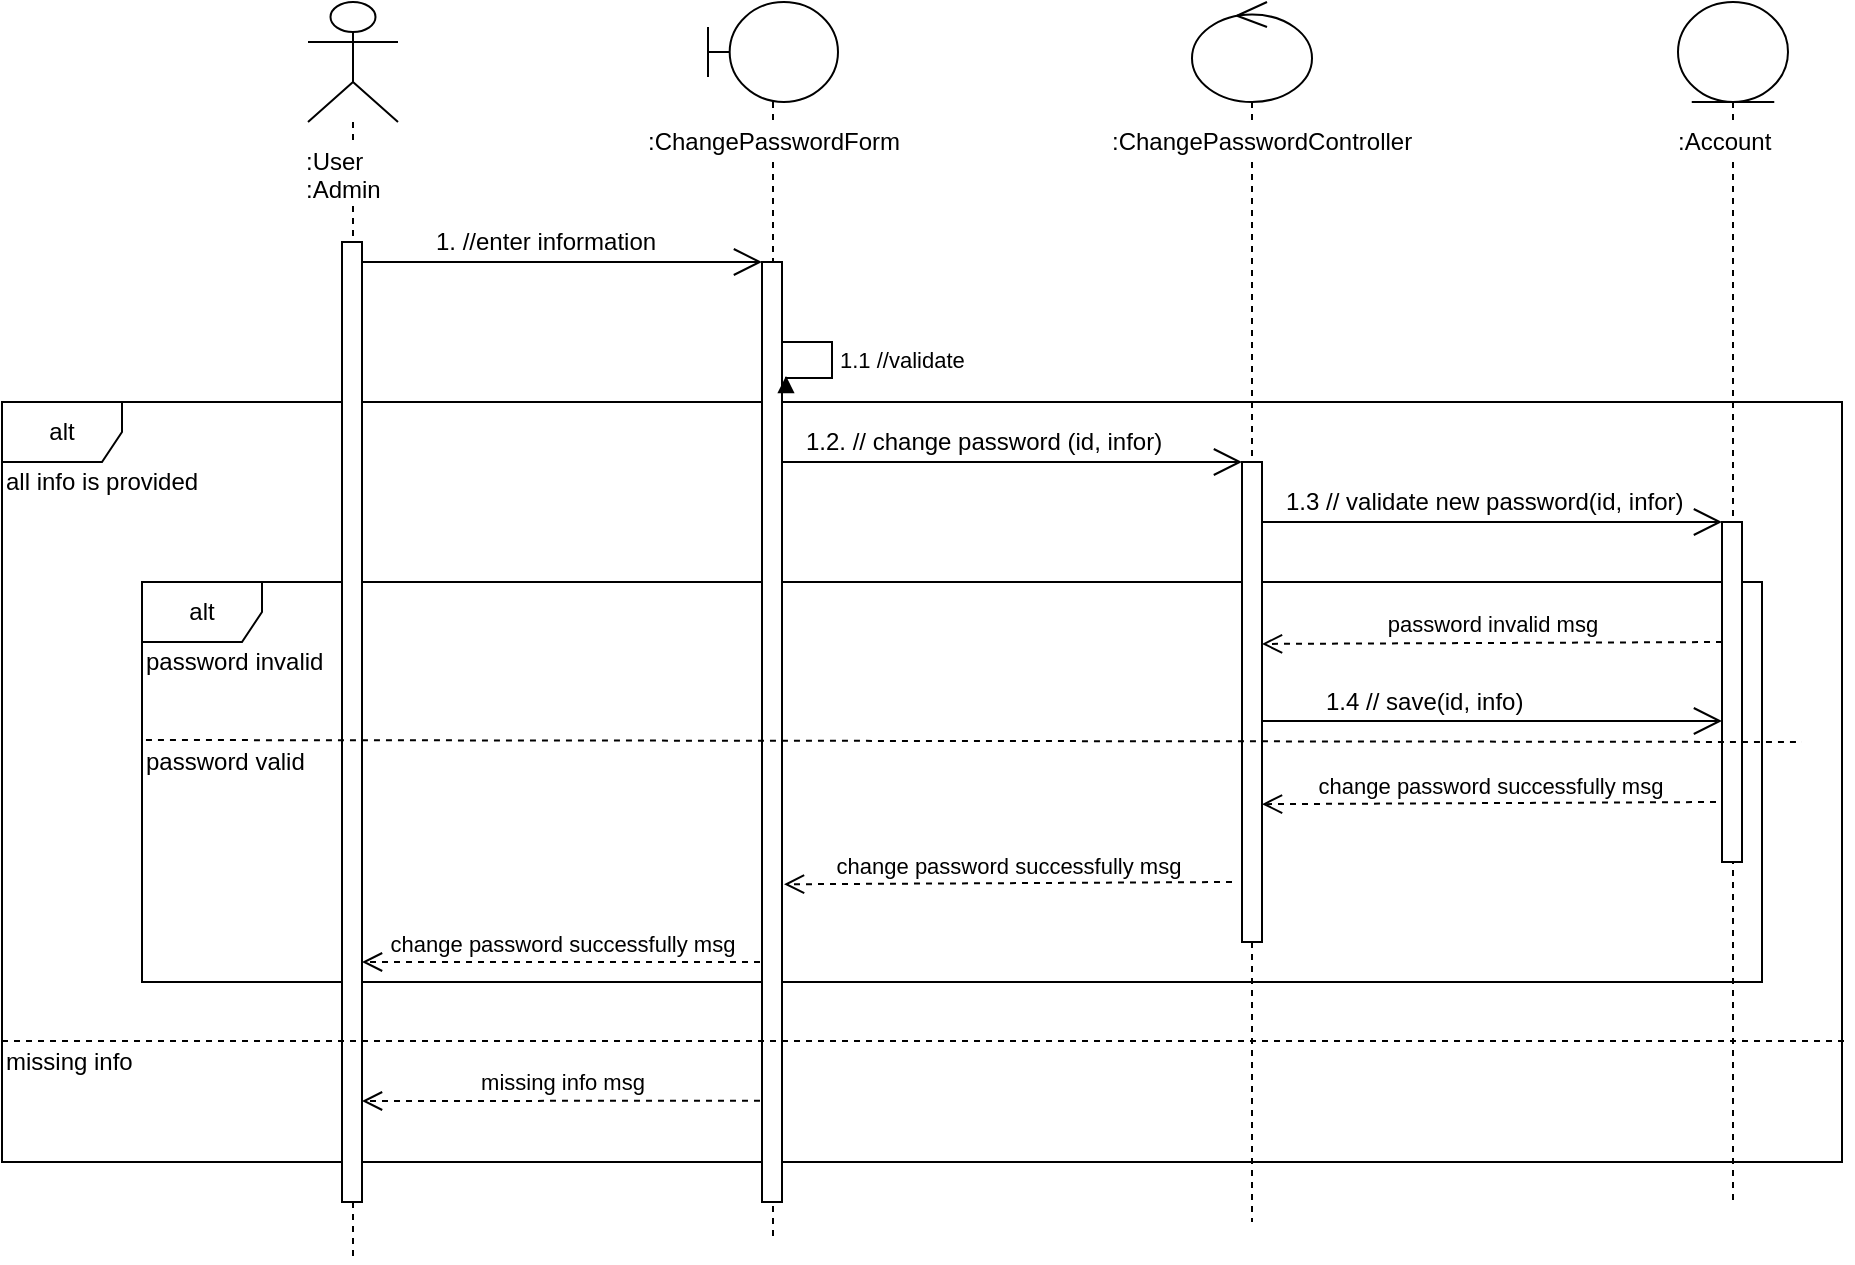 <mxfile version="12.2.6" type="google" pages="1"><diagram id="9VVV0wmlApFZpibhe6T6" name="Page-1"><mxGraphModel dx="1958" dy="450" grid="1" gridSize="10" guides="1" tooltips="1" connect="1" arrows="1" fold="1" page="1" pageScale="1" pageWidth="850" pageHeight="1100" math="0" shadow="0"><root><mxCell id="0"/><mxCell id="1" parent="0"/><mxCell id="iLXR5Pj4QZRE0byJ2EBu-23" value="alt" style="shape=umlFrame;whiteSpace=wrap;html=1;" parent="1" vertex="1"><mxGeometry x="50" y="330" width="810" height="200" as="geometry"/></mxCell><mxCell id="iLXR5Pj4QZRE0byJ2EBu-24" value="alt" style="shape=umlFrame;whiteSpace=wrap;html=1;" parent="1" vertex="1"><mxGeometry x="-20" y="240" width="920" height="380" as="geometry"/></mxCell><mxCell id="iLXR5Pj4QZRE0byJ2EBu-34" value="" style="shape=umlLifeline;participant=umlEntity;perimeter=lifelinePerimeter;whiteSpace=wrap;html=1;container=1;collapsible=0;recursiveResize=0;verticalAlign=top;spacingTop=36;labelBackgroundColor=#ffffff;outlineConnect=0;size=50;" parent="1" vertex="1"><mxGeometry x="818" y="40" width="55" height="600" as="geometry"/></mxCell><mxCell id="iLXR5Pj4QZRE0byJ2EBu-31" value="" style="shape=umlLifeline;participant=umlActor;perimeter=lifelinePerimeter;whiteSpace=wrap;html=1;container=1;collapsible=0;recursiveResize=0;verticalAlign=top;spacingTop=36;labelBackgroundColor=#ffffff;outlineConnect=0;size=60;" parent="1" vertex="1"><mxGeometry x="133" y="40" width="45" height="630" as="geometry"/></mxCell><mxCell id="iLXR5Pj4QZRE0byJ2EBu-32" value="" style="shape=umlLifeline;participant=umlBoundary;perimeter=lifelinePerimeter;whiteSpace=wrap;html=1;container=1;collapsible=0;recursiveResize=0;verticalAlign=top;spacingTop=36;labelBackgroundColor=#ffffff;outlineConnect=0;size=50;" parent="1" vertex="1"><mxGeometry x="333" y="40" width="65" height="620" as="geometry"/></mxCell><mxCell id="iLXR5Pj4QZRE0byJ2EBu-33" value="" style="shape=umlLifeline;participant=umlControl;perimeter=lifelinePerimeter;whiteSpace=wrap;html=1;container=1;collapsible=0;recursiveResize=0;verticalAlign=top;spacingTop=36;labelBackgroundColor=#ffffff;outlineConnect=0;size=50;" parent="1" vertex="1"><mxGeometry x="575" y="40" width="60" height="610" as="geometry"/></mxCell><mxCell id="iLXR5Pj4QZRE0byJ2EBu-1" value="" style="html=1;points=[];perimeter=orthogonalPerimeter;" parent="1" vertex="1"><mxGeometry x="150" y="160" width="10" height="480" as="geometry"/></mxCell><mxCell id="iLXR5Pj4QZRE0byJ2EBu-2" value="" style="endArrow=open;endFill=1;endSize=12;html=1;" parent="1" target="iLXR5Pj4QZRE0byJ2EBu-3" edge="1"><mxGeometry width="160" relative="1" as="geometry"><mxPoint x="160" y="170" as="sourcePoint"/><mxPoint x="360" y="170" as="targetPoint"/></mxGeometry></mxCell><mxCell id="iLXR5Pj4QZRE0byJ2EBu-3" value="" style="html=1;points=[];perimeter=orthogonalPerimeter;" parent="1" vertex="1"><mxGeometry x="360" y="170" width="10" height="470" as="geometry"/></mxCell><mxCell id="iLXR5Pj4QZRE0byJ2EBu-5" value="1.1 //validate" style="edgeStyle=orthogonalEdgeStyle;html=1;align=left;spacingLeft=2;endArrow=block;rounded=0;" parent="1" edge="1"><mxGeometry relative="1" as="geometry"><mxPoint x="370" y="210" as="sourcePoint"/><Array as="points"><mxPoint x="395" y="210"/><mxPoint x="395" y="228"/></Array><mxPoint x="372" y="227" as="targetPoint"/></mxGeometry></mxCell><mxCell id="iLXR5Pj4QZRE0byJ2EBu-6" value="" style="endArrow=open;endFill=1;endSize=12;html=1;" parent="1" target="iLXR5Pj4QZRE0byJ2EBu-7" edge="1"><mxGeometry width="160" relative="1" as="geometry"><mxPoint x="370" y="270" as="sourcePoint"/><mxPoint x="600" y="270" as="targetPoint"/></mxGeometry></mxCell><mxCell id="iLXR5Pj4QZRE0byJ2EBu-7" value="" style="html=1;points=[];perimeter=orthogonalPerimeter;" parent="1" vertex="1"><mxGeometry x="600" y="270" width="10" height="240" as="geometry"/></mxCell><mxCell id="iLXR5Pj4QZRE0byJ2EBu-10" value="" style="endArrow=open;endFill=1;endSize=12;html=1;" parent="1" target="iLXR5Pj4QZRE0byJ2EBu-11" edge="1"><mxGeometry width="160" relative="1" as="geometry"><mxPoint x="610" y="300" as="sourcePoint"/><mxPoint x="840" y="300" as="targetPoint"/></mxGeometry></mxCell><mxCell id="iLXR5Pj4QZRE0byJ2EBu-11" value="" style="html=1;points=[];perimeter=orthogonalPerimeter;" parent="1" vertex="1"><mxGeometry x="840" y="300" width="10" height="170" as="geometry"/></mxCell><mxCell id="iLXR5Pj4QZRE0byJ2EBu-12" value="password invalid msg" style="html=1;verticalAlign=bottom;endArrow=open;dashed=1;endSize=8;entryX=1;entryY=0.379;entryDx=0;entryDy=0;entryPerimeter=0;" parent="1" target="iLXR5Pj4QZRE0byJ2EBu-7" edge="1"><mxGeometry relative="1" as="geometry"><mxPoint x="840" y="360" as="sourcePoint"/><mxPoint x="760" y="360" as="targetPoint"/></mxGeometry></mxCell><mxCell id="iLXR5Pj4QZRE0byJ2EBu-13" value="" style="endArrow=open;endFill=1;endSize=12;html=1;" parent="1" edge="1"><mxGeometry width="160" relative="1" as="geometry"><mxPoint x="610" y="399.5" as="sourcePoint"/><mxPoint x="840" y="399.5" as="targetPoint"/></mxGeometry></mxCell><mxCell id="iLXR5Pj4QZRE0byJ2EBu-14" value="change password successfully msg" style="html=1;verticalAlign=bottom;endArrow=open;dashed=1;endSize=8;entryX=1.3;entryY=0.276;entryDx=0;entryDy=0;entryPerimeter=0;" parent="1" edge="1"><mxGeometry relative="1" as="geometry"><mxPoint x="837" y="440" as="sourcePoint"/><mxPoint x="610" y="441.08" as="targetPoint"/></mxGeometry></mxCell><mxCell id="iLXR5Pj4QZRE0byJ2EBu-15" value="change password successfully msg" style="html=1;verticalAlign=bottom;endArrow=open;dashed=1;endSize=8;entryX=1.1;entryY=0.662;entryDx=0;entryDy=0;entryPerimeter=0;" parent="1" target="iLXR5Pj4QZRE0byJ2EBu-3" edge="1"><mxGeometry relative="1" as="geometry"><mxPoint x="595" y="480" as="sourcePoint"/><mxPoint x="374" y="479" as="targetPoint"/></mxGeometry></mxCell><mxCell id="iLXR5Pj4QZRE0byJ2EBu-16" value="change password successfully msg" style="html=1;verticalAlign=bottom;endArrow=open;dashed=1;endSize=8;" parent="1" edge="1"><mxGeometry relative="1" as="geometry"><mxPoint x="359" y="520" as="sourcePoint"/><mxPoint x="160" y="520" as="targetPoint"/></mxGeometry></mxCell><mxCell id="iLXR5Pj4QZRE0byJ2EBu-17" value="missing info msg" style="html=1;verticalAlign=bottom;endArrow=open;dashed=1;endSize=8;exitX=-0.1;exitY=0.833;exitDx=0;exitDy=0;exitPerimeter=0;" parent="1" edge="1"><mxGeometry relative="1" as="geometry"><mxPoint x="359" y="589.36" as="sourcePoint"/><mxPoint x="160" y="589.5" as="targetPoint"/></mxGeometry></mxCell><mxCell id="iLXR5Pj4QZRE0byJ2EBu-18" value="1. //enter information" style="text;html=1;resizable=0;points=[];autosize=1;align=left;verticalAlign=top;spacingTop=-4;" parent="1" vertex="1"><mxGeometry x="195" y="150" width="130" height="20" as="geometry"/></mxCell><mxCell id="iLXR5Pj4QZRE0byJ2EBu-19" value="1.2. // change password (id, infor)" style="text;html=1;resizable=0;points=[];autosize=1;align=left;verticalAlign=top;spacingTop=-4;" parent="1" vertex="1"><mxGeometry x="380" y="250" width="190" height="20" as="geometry"/></mxCell><mxCell id="iLXR5Pj4QZRE0byJ2EBu-21" value="1.3 // validate new password(id, infor)" style="text;html=1;resizable=0;points=[];autosize=1;align=left;verticalAlign=top;spacingTop=-4;" parent="1" vertex="1"><mxGeometry x="620" y="280" width="210" height="20" as="geometry"/></mxCell><mxCell id="iLXR5Pj4QZRE0byJ2EBu-22" value="1.4 // save(id, info)&amp;nbsp;" style="text;html=1;resizable=0;points=[];autosize=1;align=left;verticalAlign=top;spacingTop=-4;" parent="1" vertex="1"><mxGeometry x="640" y="380" width="120" height="20" as="geometry"/></mxCell><mxCell id="iLXR5Pj4QZRE0byJ2EBu-25" value="all info is provided" style="text;html=1;resizable=0;points=[];autosize=1;align=left;verticalAlign=top;spacingTop=-4;" parent="1" vertex="1"><mxGeometry x="-20" y="270" width="110" height="20" as="geometry"/></mxCell><mxCell id="iLXR5Pj4QZRE0byJ2EBu-26" value="missing info" style="text;html=1;resizable=0;points=[];autosize=1;align=left;verticalAlign=top;spacingTop=-4;" parent="1" vertex="1"><mxGeometry x="-20" y="560" width="80" height="20" as="geometry"/></mxCell><mxCell id="iLXR5Pj4QZRE0byJ2EBu-27" value="" style="endArrow=none;dashed=1;endFill=0;endSize=12;html=1;" parent="1" edge="1"><mxGeometry width="160" relative="1" as="geometry"><mxPoint x="-20" y="559.5" as="sourcePoint"/><mxPoint x="904" y="559.5" as="targetPoint"/></mxGeometry></mxCell><mxCell id="iLXR5Pj4QZRE0byJ2EBu-28" value="" style="endArrow=none;dashed=1;endFill=0;endSize=12;html=1;exitX=0.022;exitY=-0.05;exitDx=0;exitDy=0;exitPerimeter=0;" parent="1" source="iLXR5Pj4QZRE0byJ2EBu-30" edge="1"><mxGeometry width="160" relative="1" as="geometry"><mxPoint x="70" y="410" as="sourcePoint"/><mxPoint x="880" y="410" as="targetPoint"/></mxGeometry></mxCell><mxCell id="iLXR5Pj4QZRE0byJ2EBu-29" value="password invalid" style="text;html=1;resizable=0;points=[];autosize=1;align=left;verticalAlign=top;spacingTop=-4;" parent="1" vertex="1"><mxGeometry x="50" y="360" width="100" height="20" as="geometry"/></mxCell><mxCell id="iLXR5Pj4QZRE0byJ2EBu-30" value="password valid" style="text;html=1;resizable=0;points=[];autosize=1;align=left;verticalAlign=top;spacingTop=-4;" parent="1" vertex="1"><mxGeometry x="50" y="410" width="90" height="20" as="geometry"/></mxCell><mxCell id="iLXR5Pj4QZRE0byJ2EBu-35" value=":User&lt;br&gt;:Admin" style="text;html=1;resizable=0;points=[];autosize=1;align=left;verticalAlign=top;spacingTop=-4;fillColor=#ffffff;" parent="1" vertex="1"><mxGeometry x="130" y="110" width="50" height="30" as="geometry"/></mxCell><mxCell id="iLXR5Pj4QZRE0byJ2EBu-36" value=":ChangePasswordForm" style="text;html=1;resizable=0;points=[];autosize=1;align=left;verticalAlign=top;spacingTop=-4;fillColor=#ffffff;" parent="1" vertex="1"><mxGeometry x="300.5" y="100" width="140" height="20" as="geometry"/></mxCell><mxCell id="iLXR5Pj4QZRE0byJ2EBu-37" value=":ChangePasswordController" style="text;html=1;resizable=0;points=[];autosize=1;align=left;verticalAlign=top;spacingTop=-4;fillColor=#ffffff;" parent="1" vertex="1"><mxGeometry x="533" y="100" width="170" height="20" as="geometry"/></mxCell><mxCell id="iLXR5Pj4QZRE0byJ2EBu-38" value=":Account" style="text;html=1;resizable=0;points=[];autosize=1;align=left;verticalAlign=top;spacingTop=-4;fillColor=#ffffff;" parent="1" vertex="1"><mxGeometry x="815.5" y="100" width="60" height="20" as="geometry"/></mxCell></root></mxGraphModel></diagram></mxfile>